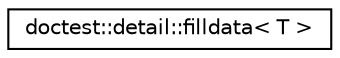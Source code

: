 digraph "Graphical Class Hierarchy"
{
 // LATEX_PDF_SIZE
  edge [fontname="Helvetica",fontsize="10",labelfontname="Helvetica",labelfontsize="10"];
  node [fontname="Helvetica",fontsize="10",shape=record];
  rankdir="LR";
  Node0 [label="doctest::detail::filldata\< T \>",height=0.2,width=0.4,color="black", fillcolor="white", style="filled",URL="$d0/ded/structdoctest_1_1detail_1_1filldata.html",tooltip=" "];
}
